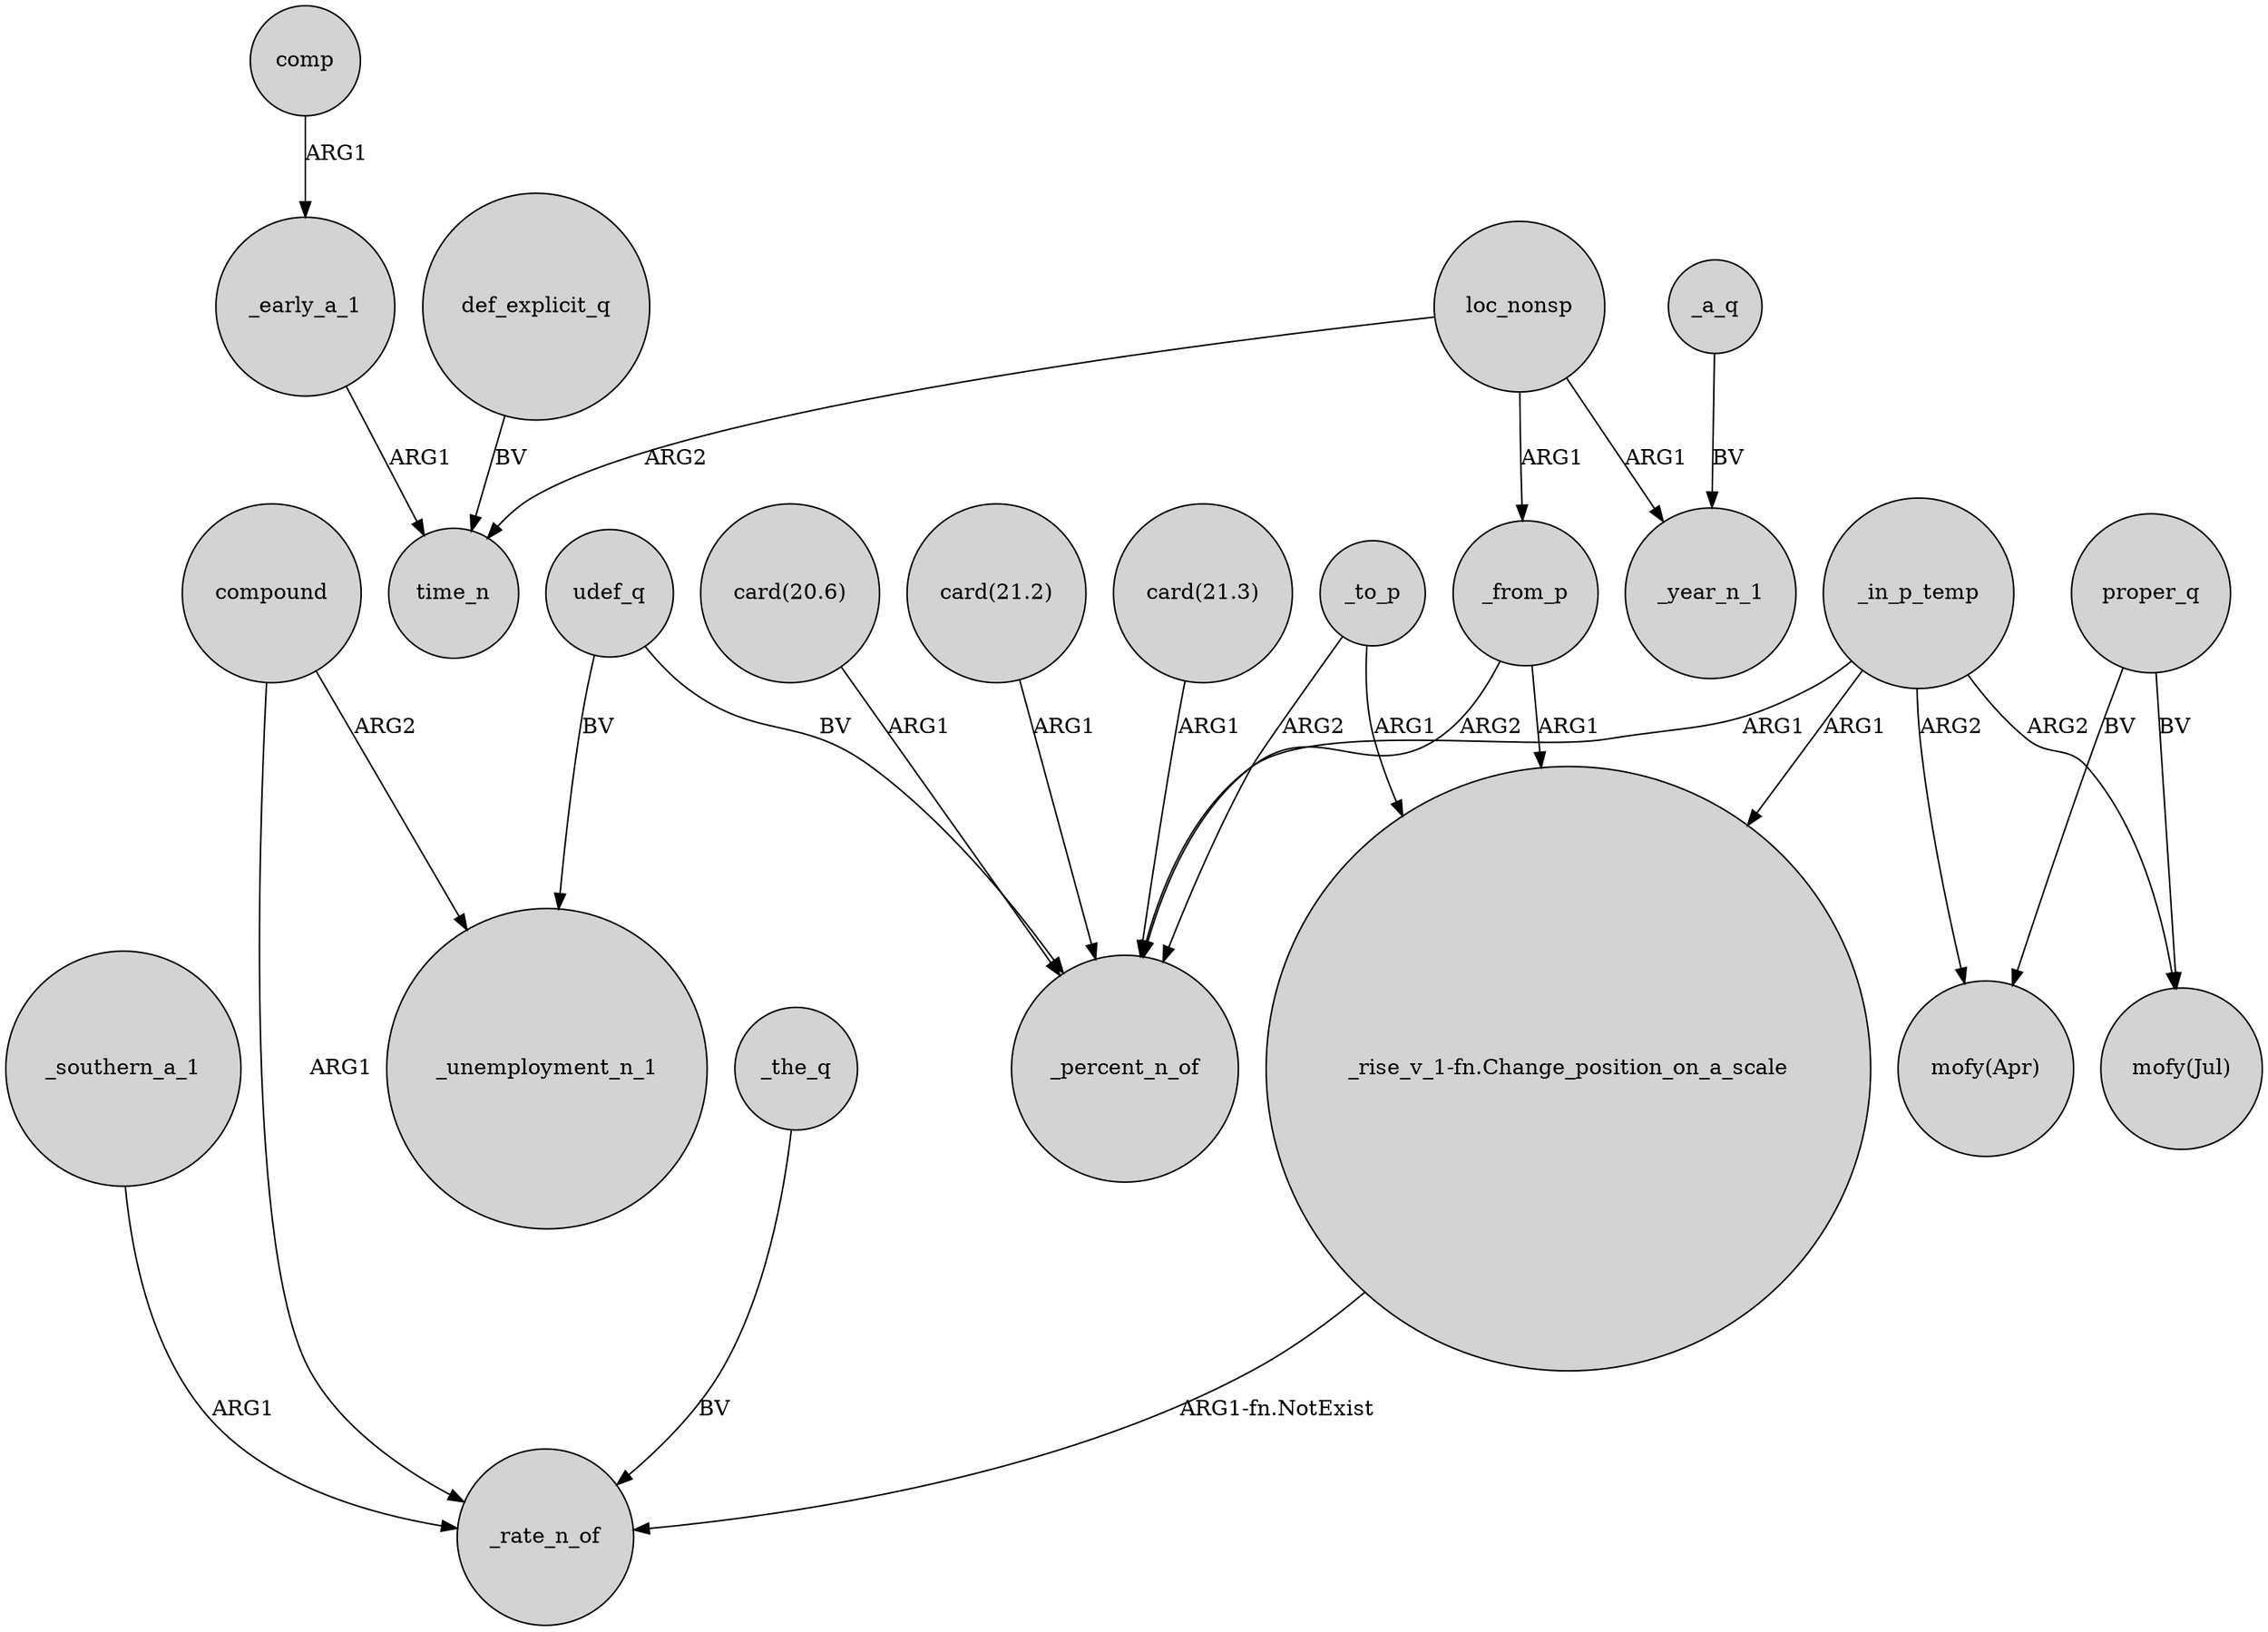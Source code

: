 digraph {
	node [shape=circle style=filled]
	_southern_a_1 -> _rate_n_of [label=ARG1]
	"card(20.6)" -> _percent_n_of [label=ARG1]
	proper_q -> "mofy(Jul)" [label=BV]
	"card(21.3)" -> _percent_n_of [label=ARG1]
	def_explicit_q -> time_n [label=BV]
	loc_nonsp -> _year_n_1 [label=ARG1]
	"_rise_v_1-fn.Change_position_on_a_scale" -> _rate_n_of [label="ARG1-fn.NotExist"]
	compound -> _rate_n_of [label=ARG1]
	_in_p_temp -> _percent_n_of [label=ARG1]
	proper_q -> "mofy(Apr)" [label=BV]
	_the_q -> _rate_n_of [label=BV]
	loc_nonsp -> time_n [label=ARG2]
	udef_q -> _unemployment_n_1 [label=BV]
	_in_p_temp -> "mofy(Jul)" [label=ARG2]
	_in_p_temp -> "mofy(Apr)" [label=ARG2]
	_to_p -> _percent_n_of [label=ARG2]
	_early_a_1 -> time_n [label=ARG1]
	_from_p -> _percent_n_of [label=ARG2]
	loc_nonsp -> _from_p [label=ARG1]
	_a_q -> _year_n_1 [label=BV]
	udef_q -> _percent_n_of [label=BV]
	_to_p -> "_rise_v_1-fn.Change_position_on_a_scale" [label=ARG1]
	"card(21.2)" -> _percent_n_of [label=ARG1]
	_in_p_temp -> "_rise_v_1-fn.Change_position_on_a_scale" [label=ARG1]
	comp -> _early_a_1 [label=ARG1]
	compound -> _unemployment_n_1 [label=ARG2]
	_from_p -> "_rise_v_1-fn.Change_position_on_a_scale" [label=ARG1]
}
